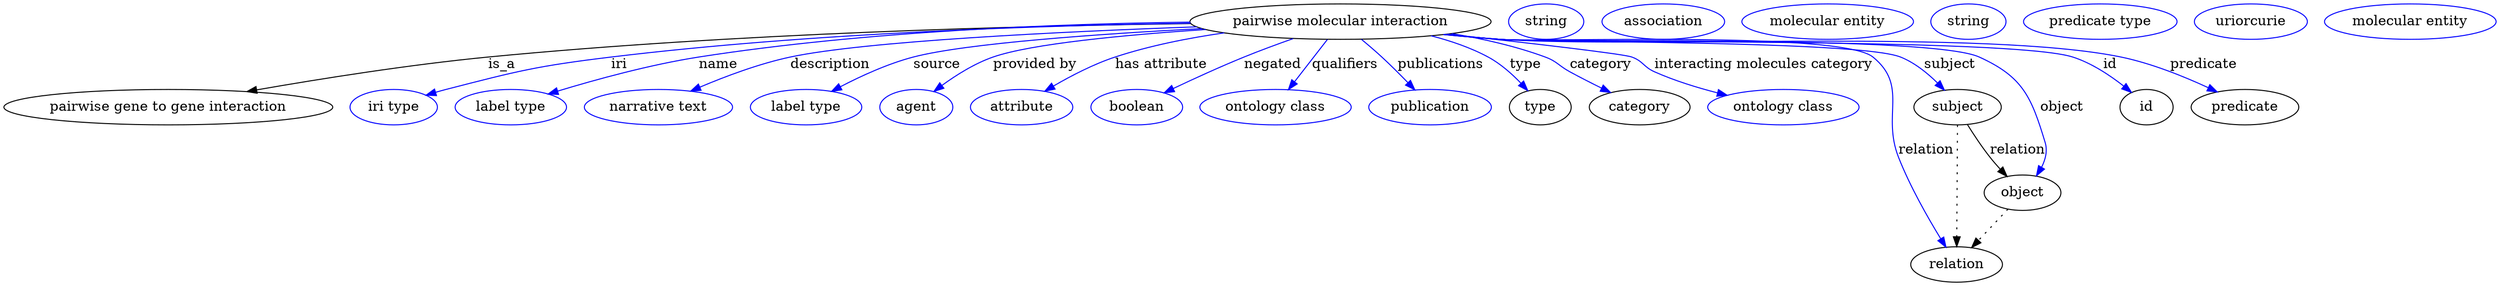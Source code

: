 digraph {
	graph [bb="0,0,2066.9,283"];
	node [label="\N"];
	"pairwise molecular interaction"	 [height=0.5,
		label="pairwise molecular interaction",
		pos="1113,265",
		width=3.2858];
	"pairwise gene to gene interaction"	 [height=0.5,
		pos="128.04,178",
		width=3.5566];
	"pairwise molecular interaction" -> "pairwise gene to gene interaction"	 [label=is_a,
		lp="405.04,221.5",
		pos="e,194.59,193.43 997.27,261.17 824.46,255.12 507.27,242.62 394.04,229 329.68,221.26 257.49,207.06 204.58,195.61"];
	iri	 [color=blue,
		height=0.5,
		label="iri type",
		pos="310.04,178",
		width=1.011];
	"pairwise molecular interaction" -> iri	 [color=blue,
		label=iri,
		lp="504.54,221.5",
		pos="e,338.03,189.7 998.01,260.6 847.31,254.44 591.26,242.46 498.04,229 433.91,219.74 417.92,215.19 356.04,196 353.27,195.14 350.44,194.2 \
347.6,193.21",
		style=solid];
	name	 [color=blue,
		height=0.5,
		label="label type",
		pos="410.04,178",
		width=1.2638];
	"pairwise molecular interaction" -> name	 [color=blue,
		label=name,
		lp="589.54,221.5",
		pos="e,442.43,190.67 998.57,260.37 865.05,254.45 652.6,243.22 574.04,229 531.63,221.32 484.83,206.06 452.11,194.22",
		style=solid];
	description	 [color=blue,
		height=0.5,
		label="narrative text",
		pos="531.04,178",
		width=1.6068];
	"pairwise molecular interaction" -> description	 [color=blue,
		label=description,
		lp="683.54,221.5",
		pos="e,560.72,193.55 998.83,260.2 884.34,254.65 716.26,244.27 653.04,229 624.21,222.04 593.4,209.11 569.96,198.02",
		style=solid];
	source	 [color=blue,
		height=0.5,
		label="label type",
		pos="652.04,178",
		width=1.2638];
	"pairwise molecular interaction" -> source	 [color=blue,
		label=source,
		lp="774.04,221.5",
		pos="e,676.67,193.21 1003.2,258.19 915.81,251.99 800.96,241.83 756.04,229 731.33,221.94 705.38,209.23 685.58,198.26",
		style=solid];
	"provided by"	 [color=blue,
		height=0.5,
		label=agent,
		pos="745.04,178",
		width=0.83048];
	"pairwise molecular interaction" -> "provided by"	 [color=blue,
		label="provided by",
		lp="860.04,221.5",
		pos="e,763.07,192.43 1008.2,256.53 940.73,250.17 859.7,240.58 827.04,229 807.09,221.93 786.88,209.43 771.51,198.58",
		style=solid];
	"has attribute"	 [color=blue,
		height=0.5,
		label=attribute,
		pos="833.04,178",
		width=1.1193];
	"pairwise molecular interaction" -> "has attribute"	 [color=blue,
		label="has attribute",
		lp="962.54,221.5",
		pos="e,856.21,192.82 1024.1,253.06 993.46,247.51 959.26,239.72 929.04,229 906.77,221.1 883.33,208.74 865.18,198.16",
		style=solid];
	negated	 [color=blue,
		height=0.5,
		label=boolean,
		pos="930.04,178",
		width=1.0652];
	"pairwise molecular interaction" -> negated	 [color=blue,
		label=negated,
		lp="1051.5,221.5",
		pos="e,955.72,191.65 1072.3,247.92 1058.8,242.1 1043.7,235.43 1030,229 1008.1,218.65 983.8,206.29 964.67,196.33",
		style=solid];
	qualifiers	 [color=blue,
		height=0.5,
		label="ontology class",
		pos="1048,178",
		width=1.7151];
	"pairwise molecular interaction" -> qualifiers	 [color=blue,
		label=qualifiers,
		lp="1111,221.5",
		pos="e,1061.3,195.71 1099.6,246.97 1090.3,234.53 1077.8,217.78 1067.4,203.91",
		style=solid];
	publications	 [color=blue,
		height=0.5,
		label=publication,
		pos="1178,178",
		width=1.3902];
	"pairwise molecular interaction" -> publications	 [color=blue,
		label=publications,
		lp="1185.5,221.5",
		pos="e,1165.5,195.57 1127.4,246.78 1131.8,241.11 1136.7,234.82 1141,229 1147.1,220.91 1153.6,212 1159.5,203.93",
		style=solid];
	type	 [height=0.5,
		pos="1273,178",
		width=0.75];
	"pairwise molecular interaction" -> type	 [color=blue,
		label=type,
		lp="1254,221.5",
		pos="e,1260.6,194.28 1177,249.76 1192.7,244.51 1209,237.69 1223,229 1234.6,221.84 1245.4,211.49 1254,201.98",
		style=solid];
	category	 [height=0.5,
		pos="1359,178",
		width=1.1374];
	"pairwise molecular interaction" -> category	 [color=blue,
		label=category,
		lp="1324.5,221.5",
		pos="e,1336.6,193.38 1192.3,251.59 1217.6,246.05 1245.4,238.63 1270,229 1290.2,221.12 1311.3,209.23 1327.8,198.91",
		style=solid];
	"interacting molecules category"	 [color=blue,
		height=0.5,
		label="ontology class",
		pos="1480,178",
		width=1.7151];
	"pairwise molecular interaction" -> "interacting molecules category"	 [color=blue,
		label="interacting molecules category",
		lp="1472,221.5",
		pos="e,1442.4,192.53 1198.8,252.59 1264.2,243.03 1344.5,231.11 1352,229 1368.7,224.34 1372,220.49 1388,214 1402.5,208.15 1418.3,201.92 \
1432.7,196.3",
		style=solid];
	subject	 [height=0.5,
		pos="1634,178",
		width=0.99297];
	"pairwise molecular interaction" -> subject	 [color=blue,
		label=subject,
		lp="1624.5,221.5",
		pos="e,1622.5,195.28 1196.3,252.13 1210.8,250.19 1225.9,248.37 1240,247 1278.1,243.31 1549.1,244.74 1584,229 1596.5,223.38 1607.5,213.16 \
1616,203.33",
		style=solid];
	id	 [height=0.5,
		pos="1796,178",
		width=0.75];
	"pairwise molecular interaction" -> id	 [color=blue,
		label=id,
		lp="1762.5,221.5",
		pos="e,1781.7,193.68 1195.6,252.03 1210.3,250.07 1225.6,248.28 1240,247 1294.4,242.16 1679.8,247.77 1731,229 1747.2,223.07 1762.6,211.46 \
1774.3,200.81",
		style=solid];
	predicate	 [height=0.5,
		pos="1884,178",
		width=1.1916];
	"pairwise molecular interaction" -> predicate	 [color=blue,
		label=predicate,
		lp="1839,221.5",
		pos="e,1859.3,192.74 1195.2,252.04 1210.1,250.07 1225.5,248.27 1240,247 1357.9,236.69 1656.9,256.03 1772,229 1799.6,222.54 1828.6,209.11 \
1850.2,197.66",
		style=solid];
	relation	 [height=0.5,
		pos="1627,18",
		width=1.0471];
	"pairwise molecular interaction" -> relation	 [color=blue,
		label=relation,
		lp="1607,134.5",
		pos="e,1619.8,35.983 1196.3,252.19 1210.8,250.23 1225.9,248.41 1240,247 1275,243.53 1528.5,250.86 1556,229 1593.1,199.63 1571,171.81 \
1586,127 1595.4,98.901 1607.5,67.251 1616.1,45.325",
		style=solid];
	object	 [height=0.5,
		pos="1687,91",
		width=0.9027];
	"pairwise molecular interaction" -> object	 [color=blue,
		label=object,
		lp="1717,178",
		pos="e,1697.1,108.25 1195.9,252.08 1210.6,250.13 1225.7,248.33 1240,247 1285.2,242.81 1606.8,247.93 1648,229 1689.6,209.91 1693.5,186.75 \
1703,142 1704.7,133.96 1703.4,125.37 1700.8,117.59",
		style=solid];
	association_type	 [color=blue,
		height=0.5,
		label=string,
		pos="1280,265",
		width=0.84854];
	association_category	 [color=blue,
		height=0.5,
		label=association,
		pos="1379,265",
		width=1.3902];
	subject -> relation	 [pos="e,1627.8,36.223 1633.2,159.96 1632,132.35 1629.7,79.375 1628.3,46.525",
		style=dotted];
	subject -> object	 [label=relation,
		lp="1682,134.5",
		pos="e,1674.1,107.88 1642.7,160.2 1647.7,150.24 1654.4,137.72 1661,127 1663.3,123.39 1665.8,119.67 1668.3,116.04"];
	"pairwise molecular interaction_subject"	 [color=blue,
		height=0.5,
		label="molecular entity",
		pos="1516,265",
		width=1.9137];
	"pairwise molecular interaction_id"	 [color=blue,
		height=0.5,
		label=string,
		pos="1633,265",
		width=0.84854];
	"pairwise molecular interaction_predicate"	 [color=blue,
		height=0.5,
		label="predicate type",
		pos="1742,265",
		width=1.679];
	"pairwise molecular interaction_relation"	 [color=blue,
		height=0.5,
		label=uriorcurie,
		pos="1866,265",
		width=1.2638];
	object -> relation	 [pos="e,1641,35.006 1673.4,74.435 1665.8,65.141 1656.1,53.359 1647.6,42.968",
		style=dotted];
	"pairwise molecular interaction_object"	 [color=blue,
		height=0.5,
		label="molecular entity",
		pos="1998,265",
		width=1.9137];
}
